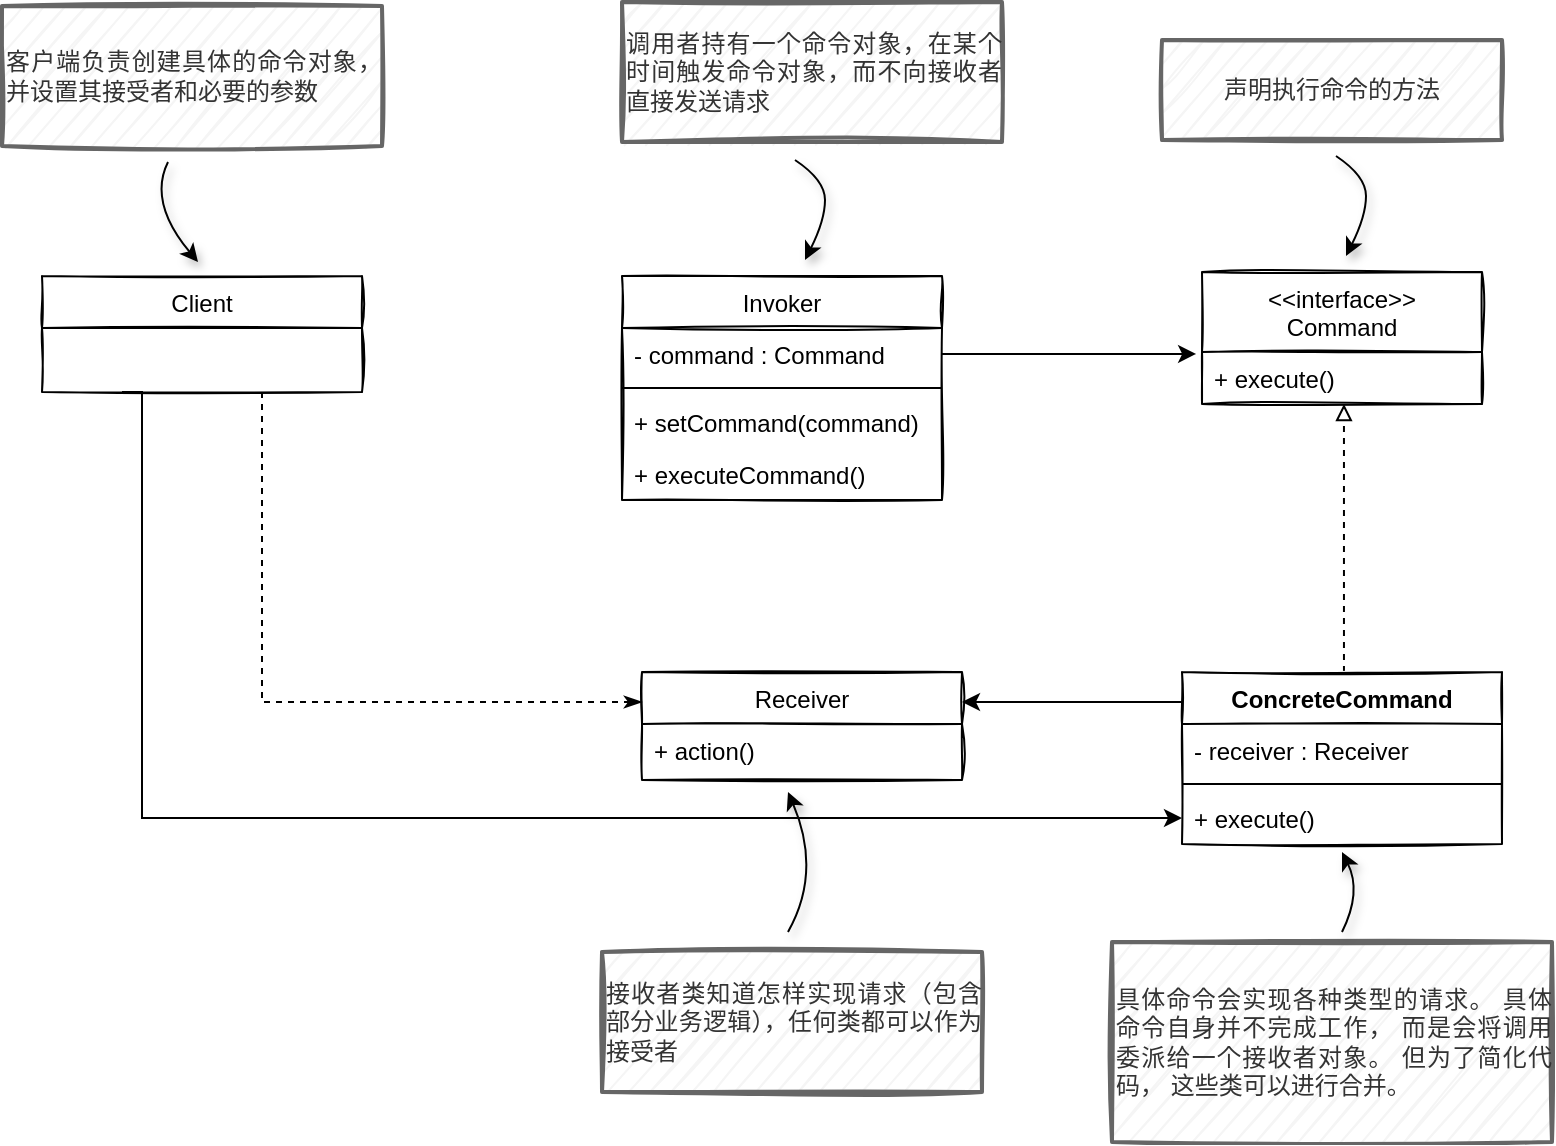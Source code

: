<mxfile version="14.1.8" type="device"><diagram id="C5RBs43oDa-KdzZeNtuy" name="Page-1"><mxGraphModel dx="1086" dy="966" grid="1" gridSize="10" guides="1" tooltips="1" connect="1" arrows="1" fold="1" page="1" pageScale="1" pageWidth="827" pageHeight="1169" math="0" shadow="0"><root><mxCell id="WIyWlLk6GJQsqaUBKTNV-0"/><mxCell id="WIyWlLk6GJQsqaUBKTNV-1" parent="WIyWlLk6GJQsqaUBKTNV-0"/><mxCell id="Bna1pQY2yKImdGTRNF3J-34" value="" style="group" parent="WIyWlLk6GJQsqaUBKTNV-1" vertex="1" connectable="0"><mxGeometry x="40" y="200" width="730" height="304" as="geometry"/></mxCell><mxCell id="zkfFHV4jXpPFQw0GAbJ--0" value="Client" style="swimlane;fontStyle=0;align=center;verticalAlign=top;childLayout=stackLayout;horizontal=1;startSize=26;horizontalStack=0;resizeParent=1;resizeLast=0;collapsible=1;marginBottom=0;rounded=0;shadow=0;strokeWidth=1;sketch=1;" parent="Bna1pQY2yKImdGTRNF3J-34" vertex="1"><mxGeometry y="2" width="160" height="58" as="geometry"><mxRectangle x="230" y="140" width="160" height="26" as="alternateBounds"/></mxGeometry></mxCell><mxCell id="zkfFHV4jXpPFQw0GAbJ--6" value="Receiver" style="swimlane;fontStyle=0;align=center;verticalAlign=top;childLayout=stackLayout;horizontal=1;startSize=26;horizontalStack=0;resizeParent=1;resizeLast=0;collapsible=1;marginBottom=0;rounded=0;shadow=0;strokeWidth=1;sketch=1;" parent="Bna1pQY2yKImdGTRNF3J-34" vertex="1"><mxGeometry x="300" y="200" width="160" height="54" as="geometry"><mxRectangle x="130" y="380" width="160" height="26" as="alternateBounds"/></mxGeometry></mxCell><mxCell id="zkfFHV4jXpPFQw0GAbJ--8" value="+ action() " style="text;align=left;verticalAlign=top;spacingLeft=4;spacingRight=4;overflow=hidden;rotatable=0;points=[[0,0.5],[1,0.5]];portConstraint=eastwest;rounded=0;shadow=0;html=0;" parent="zkfFHV4jXpPFQw0GAbJ--6" vertex="1"><mxGeometry y="26" width="160" height="26" as="geometry"/></mxCell><mxCell id="Bna1pQY2yKImdGTRNF3J-32" style="edgeStyle=orthogonalEdgeStyle;rounded=0;orthogonalLoop=1;jettySize=auto;html=1;dashed=1;endArrow=classicThin;endFill=1;" parent="Bna1pQY2yKImdGTRNF3J-34" edge="1"><mxGeometry relative="1" as="geometry"><mxPoint x="110" y="60" as="sourcePoint"/><mxPoint x="300" y="215" as="targetPoint"/><Array as="points"><mxPoint x="110" y="215"/></Array></mxGeometry></mxCell><mxCell id="Bna1pQY2yKImdGTRNF3J-6" value="Invoker" style="swimlane;fontStyle=0;align=center;verticalAlign=top;childLayout=stackLayout;horizontal=1;startSize=26;horizontalStack=0;resizeParent=1;resizeLast=0;collapsible=1;marginBottom=0;rounded=0;shadow=0;strokeWidth=1;sketch=1;" parent="Bna1pQY2yKImdGTRNF3J-34" vertex="1"><mxGeometry x="290" y="2" width="160" height="112" as="geometry"><mxRectangle x="340" y="380" width="170" height="26" as="alternateBounds"/></mxGeometry></mxCell><mxCell id="Bna1pQY2yKImdGTRNF3J-7" value="- command : Command" style="text;align=left;verticalAlign=top;spacingLeft=4;spacingRight=4;overflow=hidden;rotatable=0;points=[[0,0.5],[1,0.5]];portConstraint=eastwest;" parent="Bna1pQY2yKImdGTRNF3J-6" vertex="1"><mxGeometry y="26" width="160" height="26" as="geometry"/></mxCell><mxCell id="Bna1pQY2yKImdGTRNF3J-8" value="" style="line;html=1;strokeWidth=1;align=left;verticalAlign=middle;spacingTop=-1;spacingLeft=3;spacingRight=3;rotatable=0;labelPosition=right;points=[];portConstraint=eastwest;" parent="Bna1pQY2yKImdGTRNF3J-6" vertex="1"><mxGeometry y="52" width="160" height="8" as="geometry"/></mxCell><mxCell id="Bna1pQY2yKImdGTRNF3J-13" value="+ setCommand(command)" style="text;align=left;verticalAlign=top;spacingLeft=4;spacingRight=4;overflow=hidden;rotatable=0;points=[[0,0.5],[1,0.5]];portConstraint=eastwest;" parent="Bna1pQY2yKImdGTRNF3J-6" vertex="1"><mxGeometry y="60" width="160" height="26" as="geometry"/></mxCell><mxCell id="Bna1pQY2yKImdGTRNF3J-12" value="+ executeCommand()" style="text;align=left;verticalAlign=top;spacingLeft=4;spacingRight=4;overflow=hidden;rotatable=0;points=[[0,0.5],[1,0.5]];portConstraint=eastwest;" parent="Bna1pQY2yKImdGTRNF3J-6" vertex="1"><mxGeometry y="86" width="160" height="26" as="geometry"/></mxCell><mxCell id="Bna1pQY2yKImdGTRNF3J-15" value="&lt;&lt;interface&gt;&gt;&#10;Command" style="swimlane;fontStyle=0;childLayout=stackLayout;horizontal=1;startSize=40;fillColor=none;horizontalStack=0;resizeParent=1;resizeParentMax=0;resizeLast=0;collapsible=1;marginBottom=0;sketch=1;" parent="Bna1pQY2yKImdGTRNF3J-34" vertex="1"><mxGeometry x="580" width="140" height="66" as="geometry"/></mxCell><mxCell id="Bna1pQY2yKImdGTRNF3J-17" value="+ execute() " style="text;strokeColor=none;fillColor=none;align=left;verticalAlign=top;spacingLeft=4;spacingRight=4;overflow=hidden;rotatable=0;points=[[0,0.5],[1,0.5]];portConstraint=eastwest;" parent="Bna1pQY2yKImdGTRNF3J-15" vertex="1"><mxGeometry y="40" width="140" height="26" as="geometry"/></mxCell><mxCell id="Bna1pQY2yKImdGTRNF3J-27" style="edgeStyle=orthogonalEdgeStyle;rounded=0;orthogonalLoop=1;jettySize=auto;html=1;entryX=0.507;entryY=1;entryDx=0;entryDy=0;entryPerimeter=0;endArrow=block;endFill=0;dashed=1;" parent="Bna1pQY2yKImdGTRNF3J-34" source="Bna1pQY2yKImdGTRNF3J-23" target="Bna1pQY2yKImdGTRNF3J-17" edge="1"><mxGeometry relative="1" as="geometry"><mxPoint x="650" y="72" as="targetPoint"/><Array as="points"><mxPoint x="651" y="200"/><mxPoint x="651" y="200"/></Array></mxGeometry></mxCell><mxCell id="Bna1pQY2yKImdGTRNF3J-23" value="ConcreteCommand" style="swimlane;fontStyle=1;align=center;verticalAlign=top;childLayout=stackLayout;horizontal=1;startSize=26;horizontalStack=0;resizeParent=1;resizeParentMax=0;resizeLast=0;collapsible=1;marginBottom=0;sketch=1;" parent="Bna1pQY2yKImdGTRNF3J-34" vertex="1"><mxGeometry x="570" y="200" width="160" height="86" as="geometry"/></mxCell><mxCell id="Bna1pQY2yKImdGTRNF3J-24" value="- receiver : Receiver " style="text;strokeColor=none;fillColor=none;align=left;verticalAlign=top;spacingLeft=4;spacingRight=4;overflow=hidden;rotatable=0;points=[[0,0.5],[1,0.5]];portConstraint=eastwest;" parent="Bna1pQY2yKImdGTRNF3J-23" vertex="1"><mxGeometry y="26" width="160" height="26" as="geometry"/></mxCell><mxCell id="Bna1pQY2yKImdGTRNF3J-25" value="" style="line;strokeWidth=1;fillColor=none;align=left;verticalAlign=middle;spacingTop=-1;spacingLeft=3;spacingRight=3;rotatable=0;labelPosition=right;points=[];portConstraint=eastwest;" parent="Bna1pQY2yKImdGTRNF3J-23" vertex="1"><mxGeometry y="52" width="160" height="8" as="geometry"/></mxCell><mxCell id="Bna1pQY2yKImdGTRNF3J-26" value="+ execute()" style="text;strokeColor=none;fillColor=none;align=left;verticalAlign=top;spacingLeft=4;spacingRight=4;overflow=hidden;rotatable=0;points=[[0,0.5],[1,0.5]];portConstraint=eastwest;" parent="Bna1pQY2yKImdGTRNF3J-23" vertex="1"><mxGeometry y="60" width="160" height="26" as="geometry"/></mxCell><mxCell id="Bna1pQY2yKImdGTRNF3J-29" style="edgeStyle=orthogonalEdgeStyle;rounded=0;orthogonalLoop=1;jettySize=auto;html=1;entryX=1;entryY=0.5;entryDx=0;entryDy=0;endArrow=classic;endFill=1;" parent="Bna1pQY2yKImdGTRNF3J-34" edge="1"><mxGeometry relative="1" as="geometry"><mxPoint x="570" y="215.0" as="sourcePoint"/><mxPoint x="460" y="215.0" as="targetPoint"/></mxGeometry></mxCell><mxCell id="Bna1pQY2yKImdGTRNF3J-33" style="edgeStyle=orthogonalEdgeStyle;rounded=0;orthogonalLoop=1;jettySize=auto;html=1;exitX=0.25;exitY=1;exitDx=0;exitDy=0;entryX=0;entryY=0.5;entryDx=0;entryDy=0;endArrow=classic;endFill=1;" parent="Bna1pQY2yKImdGTRNF3J-34" source="zkfFHV4jXpPFQw0GAbJ--0" target="Bna1pQY2yKImdGTRNF3J-26" edge="1"><mxGeometry relative="1" as="geometry"><Array as="points"><mxPoint x="50" y="60"/><mxPoint x="50" y="273"/></Array></mxGeometry></mxCell><mxCell id="Bna1pQY2yKImdGTRNF3J-31" style="edgeStyle=orthogonalEdgeStyle;rounded=0;orthogonalLoop=1;jettySize=auto;html=1;entryX=-0.021;entryY=0.621;entryDx=0;entryDy=0;entryPerimeter=0;endArrow=classic;endFill=1;" parent="Bna1pQY2yKImdGTRNF3J-34" source="Bna1pQY2yKImdGTRNF3J-7" target="Bna1pQY2yKImdGTRNF3J-15" edge="1"><mxGeometry relative="1" as="geometry"/></mxCell><mxCell id="Yaobpuxg395FtIAUmy3Q-54" value="" style="curved=1;endArrow=classic;html=1;shadow=1;" edge="1" parent="Bna1pQY2yKImdGTRNF3J-34"><mxGeometry width="50" height="50" relative="1" as="geometry"><mxPoint x="373" y="330" as="sourcePoint"/><mxPoint x="373" y="260" as="targetPoint"/><Array as="points"><mxPoint x="390" y="300"/></Array></mxGeometry></mxCell><mxCell id="Yaobpuxg395FtIAUmy3Q-37" value="&lt;div style=&quot;text-align: justify&quot;&gt;&lt;span&gt;客户端负责创建具体的命令&lt;/span&gt;&lt;span&gt;对象，并设置其接受者和必&lt;/span&gt;&lt;span&gt;要的参数&lt;/span&gt;&lt;/div&gt;" style="rounded=0;whiteSpace=wrap;html=1;strokeColor=#666666;strokeWidth=2;fillColor=#f5f5f5;align=left;sketch=1;fontColor=#333333;shadow=0;glass=0;" vertex="1" parent="WIyWlLk6GJQsqaUBKTNV-1"><mxGeometry x="20" y="67" width="190" height="70" as="geometry"/></mxCell><mxCell id="Yaobpuxg395FtIAUmy3Q-39" value="&lt;div style=&quot;text-align: justify&quot;&gt;&lt;font style=&quot;font-size: 12px&quot;&gt;调用者持有一个命令对象，在某个时间触发命令对象，而不向接收者直接发送请求&lt;/font&gt;&lt;/div&gt;" style="rounded=0;whiteSpace=wrap;html=1;shadow=0;glass=0;sketch=1;strokeColor=#666666;strokeWidth=2;fillColor=#f5f5f5;fontColor=#333333;align=left;" vertex="1" parent="WIyWlLk6GJQsqaUBKTNV-1"><mxGeometry x="330" y="65" width="190" height="70" as="geometry"/></mxCell><mxCell id="Yaobpuxg395FtIAUmy3Q-44" value="&lt;div&gt;声明执行命令的方法&lt;/div&gt;" style="rounded=0;whiteSpace=wrap;html=1;shadow=0;glass=0;sketch=1;strokeColor=#666666;strokeWidth=2;fillColor=#f5f5f5;fontColor=#333333;align=center;" vertex="1" parent="WIyWlLk6GJQsqaUBKTNV-1"><mxGeometry x="600" y="84" width="170" height="50" as="geometry"/></mxCell><mxCell id="Yaobpuxg395FtIAUmy3Q-45" value="&lt;div style=&quot;text-align: justify&quot;&gt;&lt;font style=&quot;font-size: 12px&quot;&gt;具体命令会实现各种类型的请求。 具体命令自身并不完成工作， 而是会将调用委派给一个接收者对象。 但为了简化代码， 这些类可以进行合并。&lt;/font&gt;&lt;/div&gt;" style="rounded=0;whiteSpace=wrap;html=1;shadow=0;glass=0;sketch=1;strokeColor=#666666;strokeWidth=2;fillColor=#f5f5f5;fontColor=#333333;align=left;" vertex="1" parent="WIyWlLk6GJQsqaUBKTNV-1"><mxGeometry x="575" y="535" width="220" height="100" as="geometry"/></mxCell><mxCell id="Yaobpuxg395FtIAUmy3Q-46" value="&lt;div style=&quot;text-align: justify&quot;&gt;接收者类知道怎样实现请求（包含部分业务逻辑），任何类都可以作为接受者&lt;/div&gt;" style="rounded=0;whiteSpace=wrap;html=1;shadow=0;glass=0;sketch=1;strokeColor=#666666;strokeWidth=2;fillColor=#f5f5f5;fontColor=#333333;align=left;" vertex="1" parent="WIyWlLk6GJQsqaUBKTNV-1"><mxGeometry x="320" y="540" width="190" height="70" as="geometry"/></mxCell><mxCell id="Yaobpuxg395FtIAUmy3Q-49" value="" style="curved=1;endArrow=classic;html=1;shadow=1;" edge="1" parent="WIyWlLk6GJQsqaUBKTNV-1"><mxGeometry width="50" height="50" relative="1" as="geometry"><mxPoint x="416.5" y="144" as="sourcePoint"/><mxPoint x="421.5" y="194" as="targetPoint"/><Array as="points"><mxPoint x="431.5" y="154"/><mxPoint x="431.5" y="174"/></Array></mxGeometry></mxCell><mxCell id="Yaobpuxg395FtIAUmy3Q-51" value="" style="curved=1;endArrow=classic;html=1;shadow=1;" edge="1" parent="WIyWlLk6GJQsqaUBKTNV-1"><mxGeometry width="50" height="50" relative="1" as="geometry"><mxPoint x="687" y="142" as="sourcePoint"/><mxPoint x="692" y="192" as="targetPoint"/><Array as="points"><mxPoint x="702" y="152"/><mxPoint x="702" y="172"/></Array></mxGeometry></mxCell><mxCell id="Yaobpuxg395FtIAUmy3Q-52" value="" style="curved=1;endArrow=classic;html=1;shadow=1;" edge="1" parent="WIyWlLk6GJQsqaUBKTNV-1"><mxGeometry width="50" height="50" relative="1" as="geometry"><mxPoint x="103" y="145" as="sourcePoint"/><mxPoint x="118" y="195" as="targetPoint"/><Array as="points"><mxPoint x="93" y="165"/></Array></mxGeometry></mxCell><mxCell id="Yaobpuxg395FtIAUmy3Q-56" value="" style="curved=1;endArrow=classic;html=1;shadow=1;" edge="1" parent="WIyWlLk6GJQsqaUBKTNV-1"><mxGeometry width="50" height="50" relative="1" as="geometry"><mxPoint x="690" y="530" as="sourcePoint"/><mxPoint x="690" y="490" as="targetPoint"/><Array as="points"><mxPoint x="700" y="510"/></Array></mxGeometry></mxCell></root></mxGraphModel></diagram></mxfile>